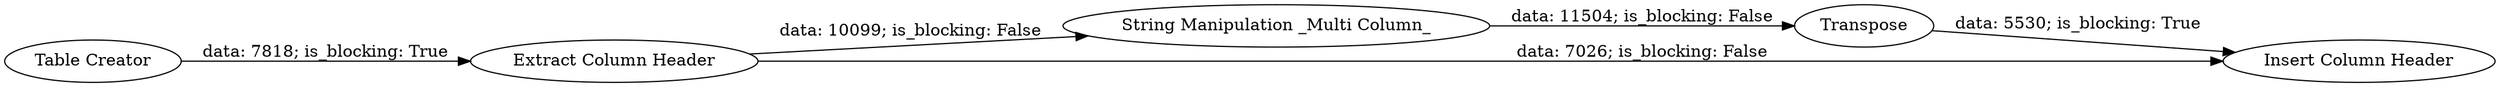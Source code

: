 digraph {
	"5404928459045941221_69" [label="Table Creator"]
	"5404928459045941221_75" [label="String Manipulation _Multi Column_"]
	"5404928459045941221_71" [label="Extract Column Header"]
	"5404928459045941221_73" [label="Insert Column Header"]
	"5404928459045941221_74" [label=Transpose]
	"5404928459045941221_71" -> "5404928459045941221_75" [label="data: 10099; is_blocking: False"]
	"5404928459045941221_69" -> "5404928459045941221_71" [label="data: 7818; is_blocking: True"]
	"5404928459045941221_74" -> "5404928459045941221_73" [label="data: 5530; is_blocking: True"]
	"5404928459045941221_75" -> "5404928459045941221_74" [label="data: 11504; is_blocking: False"]
	"5404928459045941221_71" -> "5404928459045941221_73" [label="data: 7026; is_blocking: False"]
	rankdir=LR
}
